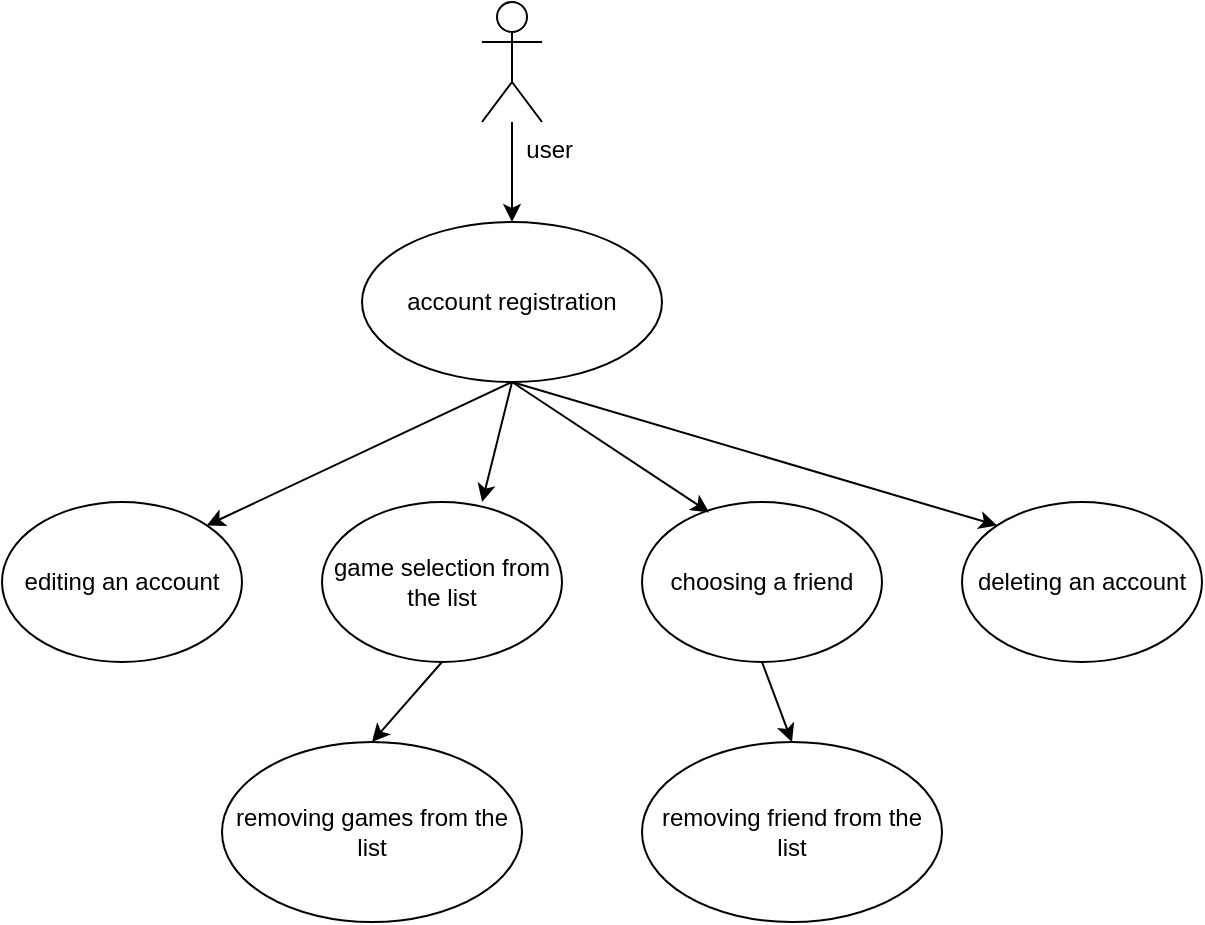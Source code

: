 <mxfile version="16.5.3" type="github">
  <diagram id="D04rZwt6gv_sUs3MRhnH" name="Page-1">
    <mxGraphModel dx="1151" dy="604" grid="1" gridSize="10" guides="1" tooltips="1" connect="1" arrows="1" fold="1" page="1" pageScale="1" pageWidth="827" pageHeight="1169" math="0" shadow="0">
      <root>
        <mxCell id="0" />
        <mxCell id="1" parent="0" />
        <mxCell id="h9i3hl5M1HiLqKqyad1d-1" value="&amp;nbsp; &amp;nbsp; &amp;nbsp; &amp;nbsp; &amp;nbsp; &amp;nbsp;user" style="shape=umlActor;verticalLabelPosition=bottom;verticalAlign=top;html=1;outlineConnect=0;" vertex="1" parent="1">
          <mxGeometry x="360" y="200" width="30" height="60" as="geometry" />
        </mxCell>
        <mxCell id="h9i3hl5M1HiLqKqyad1d-2" value="account registration" style="ellipse;whiteSpace=wrap;html=1;" vertex="1" parent="1">
          <mxGeometry x="300" y="310" width="150" height="80" as="geometry" />
        </mxCell>
        <mxCell id="h9i3hl5M1HiLqKqyad1d-3" value="game selection from the list" style="ellipse;whiteSpace=wrap;html=1;" vertex="1" parent="1">
          <mxGeometry x="280" y="450" width="120" height="80" as="geometry" />
        </mxCell>
        <mxCell id="h9i3hl5M1HiLqKqyad1d-5" value="deleting an account" style="ellipse;whiteSpace=wrap;html=1;" vertex="1" parent="1">
          <mxGeometry x="600" y="450" width="120" height="80" as="geometry" />
        </mxCell>
        <mxCell id="h9i3hl5M1HiLqKqyad1d-6" value="editing an account" style="ellipse;whiteSpace=wrap;html=1;" vertex="1" parent="1">
          <mxGeometry x="120" y="450" width="120" height="80" as="geometry" />
        </mxCell>
        <mxCell id="h9i3hl5M1HiLqKqyad1d-7" value="choosing a friend" style="ellipse;whiteSpace=wrap;html=1;" vertex="1" parent="1">
          <mxGeometry x="440" y="450" width="120" height="80" as="geometry" />
        </mxCell>
        <mxCell id="h9i3hl5M1HiLqKqyad1d-8" value="removing games from the list" style="ellipse;whiteSpace=wrap;html=1;" vertex="1" parent="1">
          <mxGeometry x="230" y="570" width="150" height="90" as="geometry" />
        </mxCell>
        <mxCell id="h9i3hl5M1HiLqKqyad1d-9" value="removing friend from the list" style="ellipse;whiteSpace=wrap;html=1;" vertex="1" parent="1">
          <mxGeometry x="440" y="570" width="150" height="90" as="geometry" />
        </mxCell>
        <mxCell id="h9i3hl5M1HiLqKqyad1d-10" value="" style="endArrow=classic;html=1;rounded=0;exitX=0.5;exitY=1;exitDx=0;exitDy=0;entryX=0.667;entryY=0;entryDx=0;entryDy=0;entryPerimeter=0;" edge="1" parent="1" source="h9i3hl5M1HiLqKqyad1d-2" target="h9i3hl5M1HiLqKqyad1d-3">
          <mxGeometry width="50" height="50" relative="1" as="geometry">
            <mxPoint x="390" y="490" as="sourcePoint" />
            <mxPoint x="440" y="440" as="targetPoint" />
          </mxGeometry>
        </mxCell>
        <mxCell id="h9i3hl5M1HiLqKqyad1d-11" value="" style="endArrow=classic;html=1;rounded=0;exitX=0.5;exitY=1;exitDx=0;exitDy=0;entryX=0.28;entryY=0.065;entryDx=0;entryDy=0;entryPerimeter=0;" edge="1" parent="1" source="h9i3hl5M1HiLqKqyad1d-2" target="h9i3hl5M1HiLqKqyad1d-7">
          <mxGeometry width="50" height="50" relative="1" as="geometry">
            <mxPoint x="385" y="400" as="sourcePoint" />
            <mxPoint x="370.04" y="460" as="targetPoint" />
          </mxGeometry>
        </mxCell>
        <mxCell id="h9i3hl5M1HiLqKqyad1d-12" value="" style="endArrow=classic;html=1;rounded=0;entryX=1;entryY=0;entryDx=0;entryDy=0;exitX=0.5;exitY=1;exitDx=0;exitDy=0;" edge="1" parent="1" source="h9i3hl5M1HiLqKqyad1d-2" target="h9i3hl5M1HiLqKqyad1d-6">
          <mxGeometry width="50" height="50" relative="1" as="geometry">
            <mxPoint x="380" y="390" as="sourcePoint" />
            <mxPoint x="380.04" y="470" as="targetPoint" />
          </mxGeometry>
        </mxCell>
        <mxCell id="h9i3hl5M1HiLqKqyad1d-13" value="" style="endArrow=classic;html=1;rounded=0;entryX=0.5;entryY=0;entryDx=0;entryDy=0;" edge="1" parent="1" source="h9i3hl5M1HiLqKqyad1d-1" target="h9i3hl5M1HiLqKqyad1d-2">
          <mxGeometry width="50" height="50" relative="1" as="geometry">
            <mxPoint x="405" y="420" as="sourcePoint" />
            <mxPoint x="380" y="320" as="targetPoint" />
          </mxGeometry>
        </mxCell>
        <mxCell id="h9i3hl5M1HiLqKqyad1d-14" value="" style="endArrow=classic;html=1;rounded=0;entryX=0;entryY=0;entryDx=0;entryDy=0;exitX=0.5;exitY=1;exitDx=0;exitDy=0;" edge="1" parent="1" source="h9i3hl5M1HiLqKqyad1d-2" target="h9i3hl5M1HiLqKqyad1d-5">
          <mxGeometry width="50" height="50" relative="1" as="geometry">
            <mxPoint x="380" y="390" as="sourcePoint" />
            <mxPoint x="400.04" y="490" as="targetPoint" />
          </mxGeometry>
        </mxCell>
        <mxCell id="h9i3hl5M1HiLqKqyad1d-15" value="" style="endArrow=classic;html=1;rounded=0;exitX=0.5;exitY=1;exitDx=0;exitDy=0;entryX=0.5;entryY=0;entryDx=0;entryDy=0;" edge="1" parent="1" source="h9i3hl5M1HiLqKqyad1d-3" target="h9i3hl5M1HiLqKqyad1d-8">
          <mxGeometry width="50" height="50" relative="1" as="geometry">
            <mxPoint x="425" y="440" as="sourcePoint" />
            <mxPoint x="410.04" y="500" as="targetPoint" />
          </mxGeometry>
        </mxCell>
        <mxCell id="h9i3hl5M1HiLqKqyad1d-16" value="" style="endArrow=classic;html=1;rounded=0;exitX=0.5;exitY=1;exitDx=0;exitDy=0;entryX=0.5;entryY=0;entryDx=0;entryDy=0;" edge="1" parent="1" source="h9i3hl5M1HiLqKqyad1d-7" target="h9i3hl5M1HiLqKqyad1d-9">
          <mxGeometry width="50" height="50" relative="1" as="geometry">
            <mxPoint x="435" y="450" as="sourcePoint" />
            <mxPoint x="420.04" y="510" as="targetPoint" />
          </mxGeometry>
        </mxCell>
      </root>
    </mxGraphModel>
  </diagram>
</mxfile>
